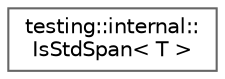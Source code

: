 digraph "Graphical Class Hierarchy"
{
 // LATEX_PDF_SIZE
  bgcolor="transparent";
  edge [fontname=Helvetica,fontsize=10,labelfontname=Helvetica,labelfontsize=10];
  node [fontname=Helvetica,fontsize=10,shape=box,height=0.2,width=0.4];
  rankdir="LR";
  Node0 [id="Node000000",label="testing::internal::\lIsStdSpan\< T \>",height=0.2,width=0.4,color="grey40", fillcolor="white", style="filled",URL="$structtesting_1_1internal_1_1IsStdSpan.html",tooltip=" "];
}
